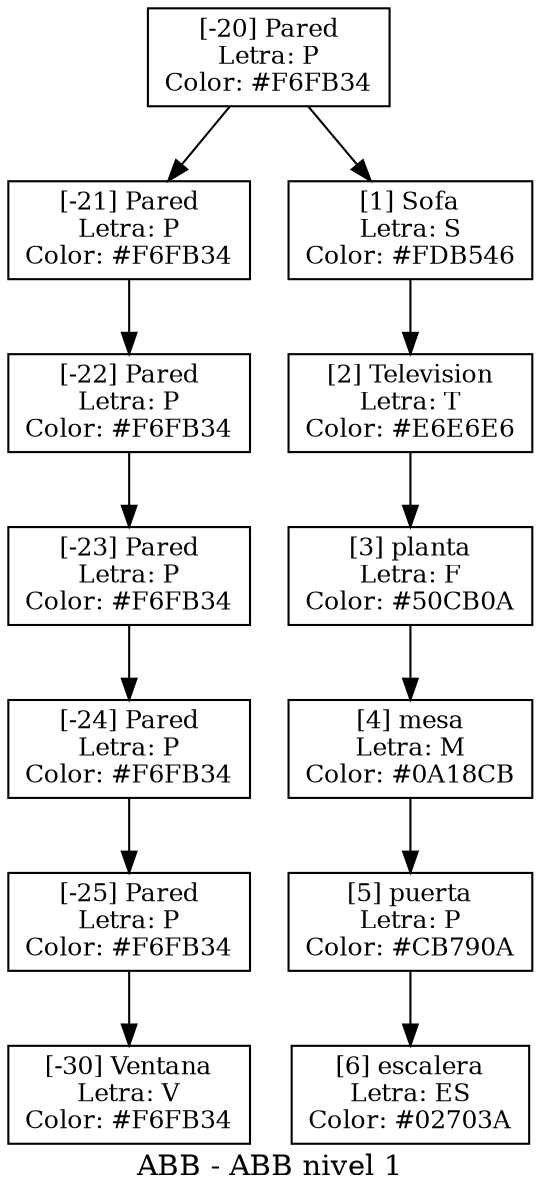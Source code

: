 digraph G{
ratio = "auto";
label = "ABB - ABB nivel 1";
node [fontsize = 12, shape = box];
"n-30" [ label = "[-30] Ventana
Letra: V
Color: #F6FB34" ];
"n-25" [ label = "[-25] Pared
Letra: P
Color: #F6FB34" ];
"n-25" -> "n-30";
"n-24" [ label = "[-24] Pared
Letra: P
Color: #F6FB34" ];
"n-24" -> "n-25";
"n-23" [ label = "[-23] Pared
Letra: P
Color: #F6FB34" ];
"n-23" -> "n-24";
"n-22" [ label = "[-22] Pared
Letra: P
Color: #F6FB34" ];
"n-22" -> "n-23";
"n-21" [ label = "[-21] Pared
Letra: P
Color: #F6FB34" ];
"n-21" -> "n-22";
"n-20" [ label = "[-20] Pared
Letra: P
Color: #F6FB34" ];
"n-20" -> "n-21";
"n-20" -> "n1";
"n1" [ label = "[1] Sofa
Letra: S
Color: #FDB546" ];
"n1" -> "n2";
"n2" [ label = "[2] Television
Letra: T
Color: #E6E6E6" ];
"n2" -> "n3";
"n3" [ label = "[3] planta
Letra: F
Color: #50CB0A" ];
"n3" -> "n4";
"n4" [ label = "[4] mesa
Letra: M
Color: #0A18CB" ];
"n4" -> "n5";
"n5" [ label = "[5] puerta
Letra: P
Color: #CB790A" ];
"n5" -> "n6";
"n6" [ label = "[6] escalera
Letra: ES
Color: #02703A" ];
}
